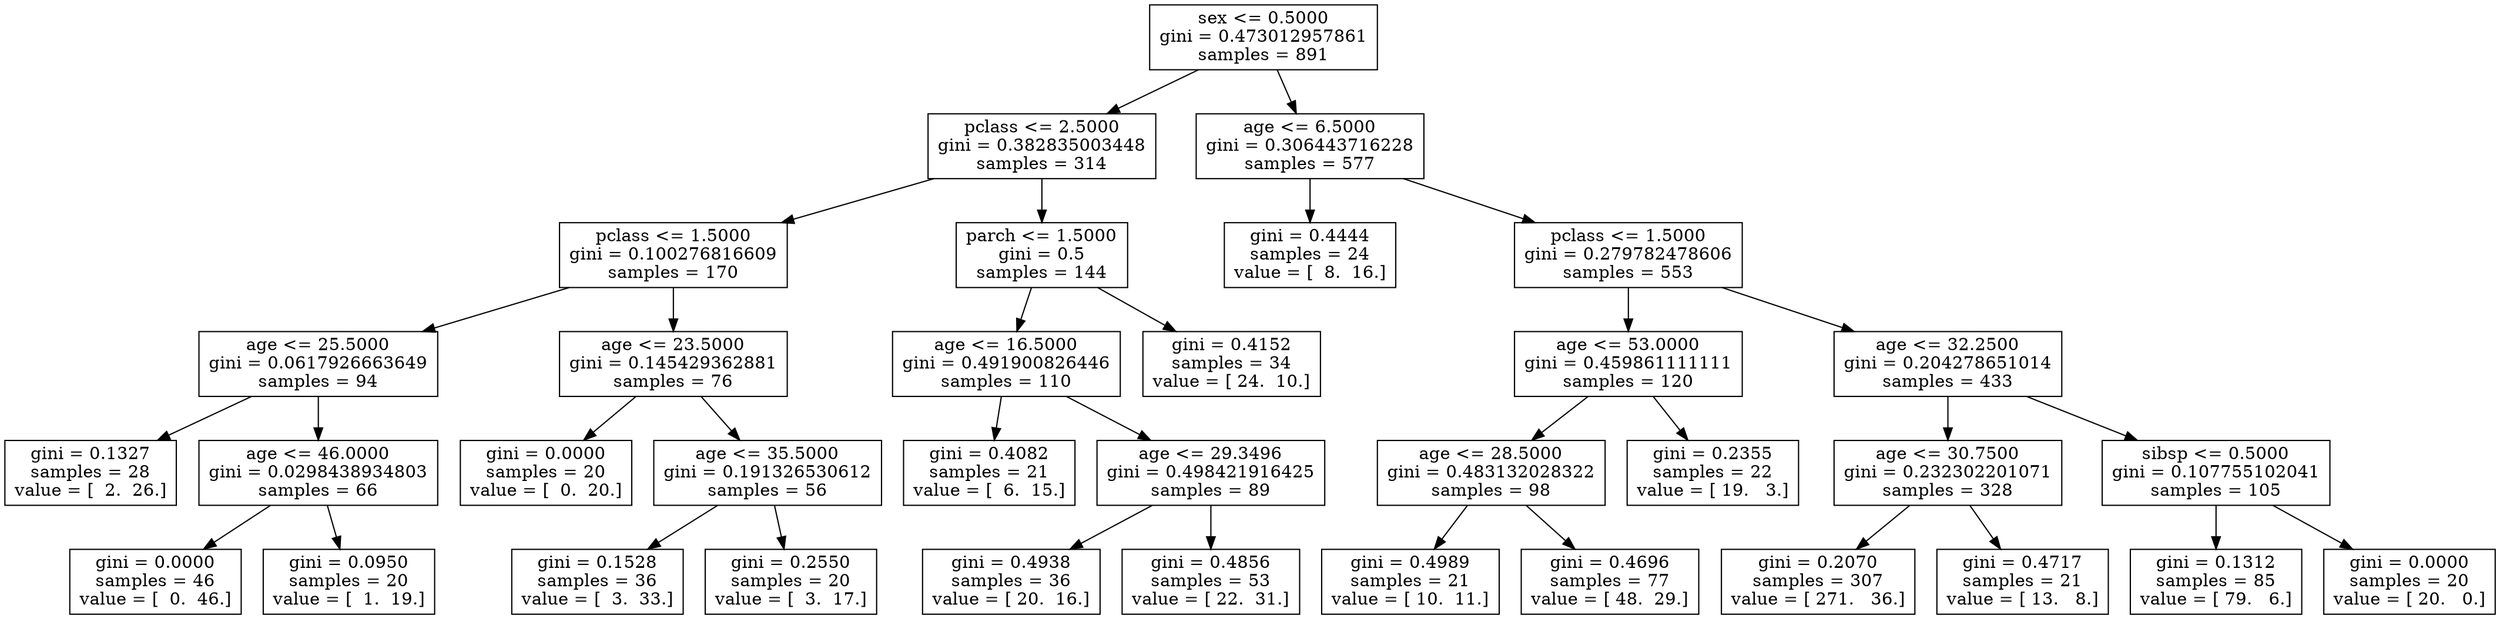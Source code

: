 digraph Tree {
0 [label="sex <= 0.5000\ngini = 0.473012957861\nsamples = 891", shape="box"] ;
1 [label="pclass <= 2.5000\ngini = 0.382835003448\nsamples = 314", shape="box"] ;
0 -> 1 ;
2 [label="pclass <= 1.5000\ngini = 0.100276816609\nsamples = 170", shape="box"] ;
1 -> 2 ;
3 [label="age <= 25.5000\ngini = 0.0617926663649\nsamples = 94", shape="box"] ;
2 -> 3 ;
4 [label="gini = 0.1327\nsamples = 28\nvalue = [  2.  26.]", shape="box"] ;
3 -> 4 ;
5 [label="age <= 46.0000\ngini = 0.0298438934803\nsamples = 66", shape="box"] ;
3 -> 5 ;
6 [label="gini = 0.0000\nsamples = 46\nvalue = [  0.  46.]", shape="box"] ;
5 -> 6 ;
7 [label="gini = 0.0950\nsamples = 20\nvalue = [  1.  19.]", shape="box"] ;
5 -> 7 ;
8 [label="age <= 23.5000\ngini = 0.145429362881\nsamples = 76", shape="box"] ;
2 -> 8 ;
9 [label="gini = 0.0000\nsamples = 20\nvalue = [  0.  20.]", shape="box"] ;
8 -> 9 ;
10 [label="age <= 35.5000\ngini = 0.191326530612\nsamples = 56", shape="box"] ;
8 -> 10 ;
11 [label="gini = 0.1528\nsamples = 36\nvalue = [  3.  33.]", shape="box"] ;
10 -> 11 ;
12 [label="gini = 0.2550\nsamples = 20\nvalue = [  3.  17.]", shape="box"] ;
10 -> 12 ;
13 [label="parch <= 1.5000\ngini = 0.5\nsamples = 144", shape="box"] ;
1 -> 13 ;
14 [label="age <= 16.5000\ngini = 0.491900826446\nsamples = 110", shape="box"] ;
13 -> 14 ;
15 [label="gini = 0.4082\nsamples = 21\nvalue = [  6.  15.]", shape="box"] ;
14 -> 15 ;
16 [label="age <= 29.3496\ngini = 0.498421916425\nsamples = 89", shape="box"] ;
14 -> 16 ;
17 [label="gini = 0.4938\nsamples = 36\nvalue = [ 20.  16.]", shape="box"] ;
16 -> 17 ;
18 [label="gini = 0.4856\nsamples = 53\nvalue = [ 22.  31.]", shape="box"] ;
16 -> 18 ;
19 [label="gini = 0.4152\nsamples = 34\nvalue = [ 24.  10.]", shape="box"] ;
13 -> 19 ;
20 [label="age <= 6.5000\ngini = 0.306443716228\nsamples = 577", shape="box"] ;
0 -> 20 ;
21 [label="gini = 0.4444\nsamples = 24\nvalue = [  8.  16.]", shape="box"] ;
20 -> 21 ;
22 [label="pclass <= 1.5000\ngini = 0.279782478606\nsamples = 553", shape="box"] ;
20 -> 22 ;
23 [label="age <= 53.0000\ngini = 0.459861111111\nsamples = 120", shape="box"] ;
22 -> 23 ;
24 [label="age <= 28.5000\ngini = 0.483132028322\nsamples = 98", shape="box"] ;
23 -> 24 ;
25 [label="gini = 0.4989\nsamples = 21\nvalue = [ 10.  11.]", shape="box"] ;
24 -> 25 ;
26 [label="gini = 0.4696\nsamples = 77\nvalue = [ 48.  29.]", shape="box"] ;
24 -> 26 ;
27 [label="gini = 0.2355\nsamples = 22\nvalue = [ 19.   3.]", shape="box"] ;
23 -> 27 ;
28 [label="age <= 32.2500\ngini = 0.204278651014\nsamples = 433", shape="box"] ;
22 -> 28 ;
29 [label="age <= 30.7500\ngini = 0.232302201071\nsamples = 328", shape="box"] ;
28 -> 29 ;
30 [label="gini = 0.2070\nsamples = 307\nvalue = [ 271.   36.]", shape="box"] ;
29 -> 30 ;
31 [label="gini = 0.4717\nsamples = 21\nvalue = [ 13.   8.]", shape="box"] ;
29 -> 31 ;
32 [label="sibsp <= 0.5000\ngini = 0.107755102041\nsamples = 105", shape="box"] ;
28 -> 32 ;
33 [label="gini = 0.1312\nsamples = 85\nvalue = [ 79.   6.]", shape="box"] ;
32 -> 33 ;
34 [label="gini = 0.0000\nsamples = 20\nvalue = [ 20.   0.]", shape="box"] ;
32 -> 34 ;
}